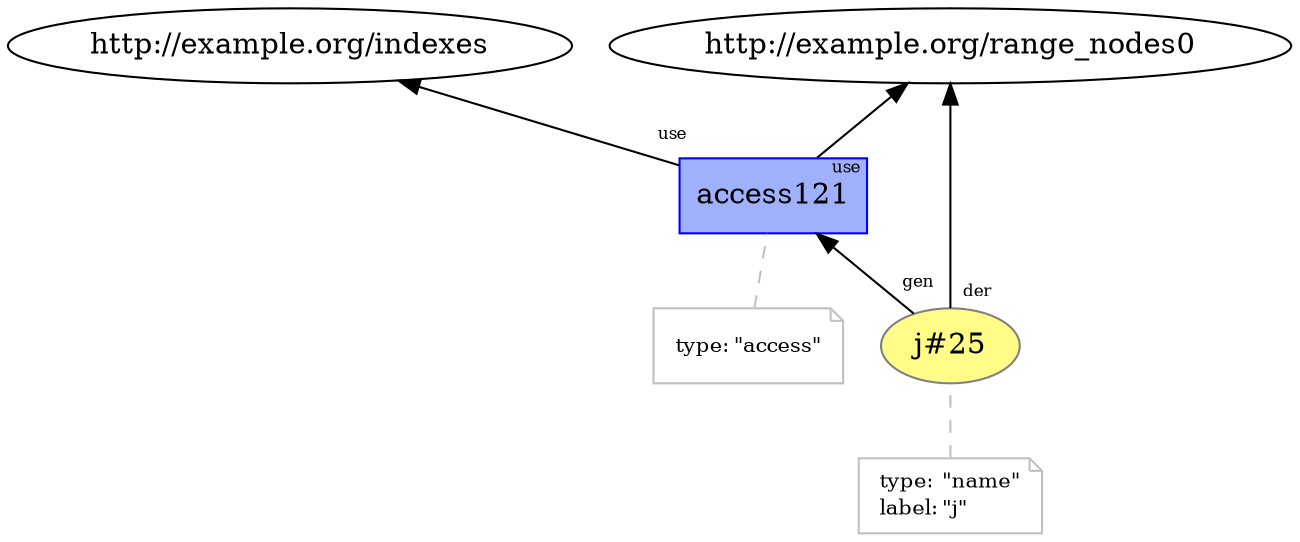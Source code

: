digraph "PROV" { size="16,12"; rankdir="BT";
"http://example.org/j#25" [fillcolor="#FFFC87",color="#808080",style="filled",label="j#25",URL="http://example.org/j#25"]
"-attrs0" [color="gray",shape="note",fontsize="10",fontcolor="black",label=<<TABLE cellpadding="0" border="0">
	<TR>
	    <TD align="left">type:</TD>
	    <TD align="left">&quot;name&quot;</TD>
	</TR>
	<TR>
	    <TD align="left">label:</TD>
	    <TD align="left">&quot;j&quot;</TD>
	</TR>
</TABLE>>]
"-attrs0" -> "http://example.org/j#25" [color="gray",style="dashed",arrowhead="none"]
"http://example.org/access121" [fillcolor="#9FB1FC",color="#0000FF",shape="polygon",sides="4",style="filled",label="access121",URL="http://example.org/access121"]
"-attrs1" [color="gray",shape="note",fontsize="10",fontcolor="black",label=<<TABLE cellpadding="0" border="0">
	<TR>
	    <TD align="left">type:</TD>
	    <TD align="left">&quot;access&quot;</TD>
	</TR>
</TABLE>>]
"-attrs1" -> "http://example.org/access121" [color="gray",style="dashed",arrowhead="none"]
"http://example.org/access121" -> "http://example.org/range_nodes0" [labelfontsize="8",labeldistance="1.5",labelangle="60.0",rotation="20",taillabel="use"]
"http://example.org/j#25" -> "http://example.org/range_nodes0" [labelfontsize="8",labeldistance="1.5",labelangle="60.0",rotation="20",taillabel="der"]
"http://example.org/j#25" -> "http://example.org/access121" [labelfontsize="8",labeldistance="1.5",labelangle="60.0",rotation="20",taillabel="gen"]
"http://example.org/access121" -> "http://example.org/indexes" [labelfontsize="8",labeldistance="1.5",labelangle="60.0",rotation="20",taillabel="use"]
}